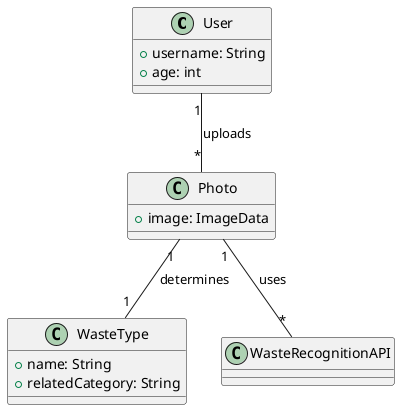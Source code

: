 @startuml
class User {
  + username: String
  + age: int
}

class Photo {
  + image: ImageData
}

class WasteType {
  + name: String
  + relatedCategory: String
}

class "WasteRecognitionAPI" {
}

User "1" -- "*" Photo : uploads
Photo "1" -- "*" "WasteRecognitionAPI" : uses
Photo "1" -- "1" WasteType : determines
@enduml